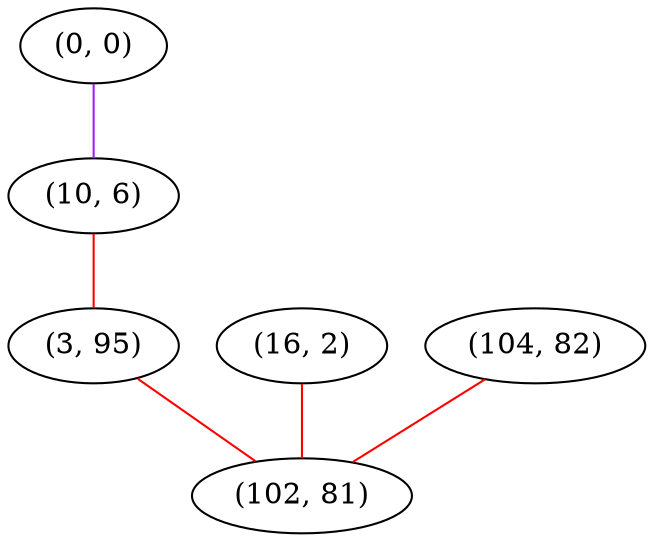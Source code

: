 graph "" {
"(0, 0)";
"(10, 6)";
"(16, 2)";
"(3, 95)";
"(104, 82)";
"(102, 81)";
"(0, 0)" -- "(10, 6)"  [color=purple, key=0, weight=4];
"(10, 6)" -- "(3, 95)"  [color=red, key=0, weight=1];
"(16, 2)" -- "(102, 81)"  [color=red, key=0, weight=1];
"(3, 95)" -- "(102, 81)"  [color=red, key=0, weight=1];
"(104, 82)" -- "(102, 81)"  [color=red, key=0, weight=1];
}
